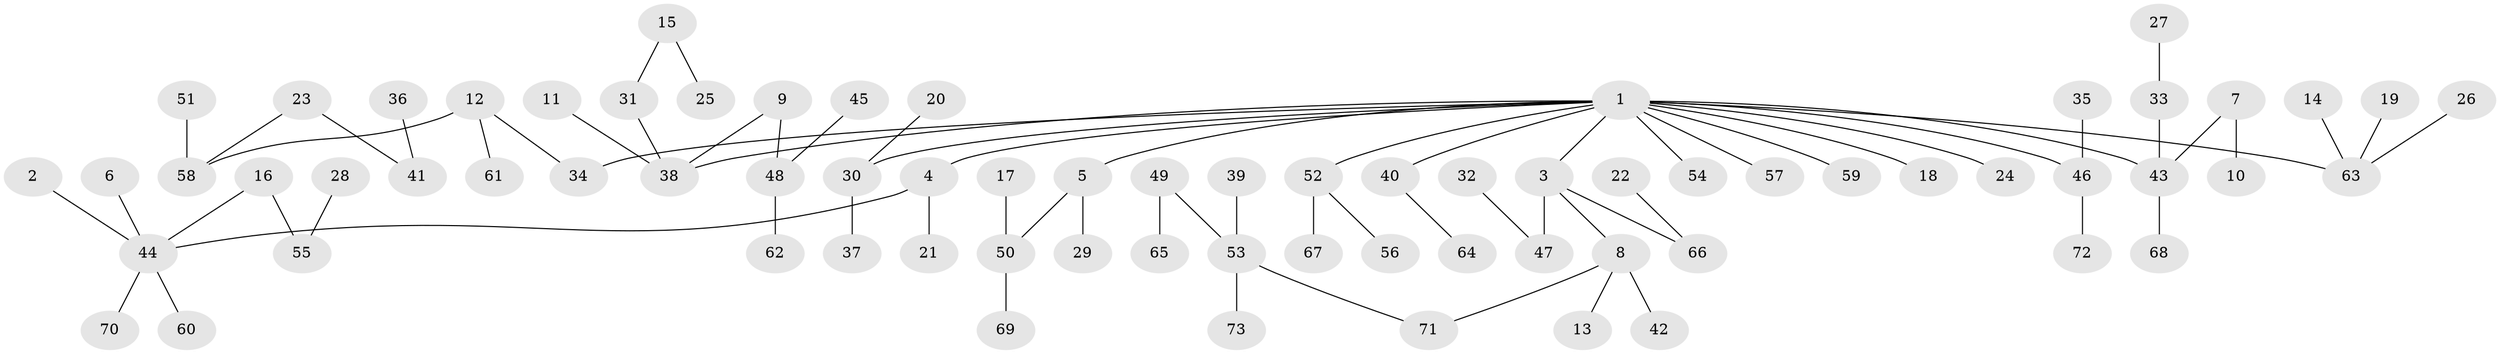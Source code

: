 // original degree distribution, {2: 0.2328767123287671, 8: 0.0136986301369863, 4: 0.0684931506849315, 3: 0.1232876712328767, 5: 0.0410958904109589, 7: 0.00684931506849315, 1: 0.5136986301369864}
// Generated by graph-tools (version 1.1) at 2025/26/03/09/25 03:26:27]
// undirected, 73 vertices, 72 edges
graph export_dot {
graph [start="1"]
  node [color=gray90,style=filled];
  1;
  2;
  3;
  4;
  5;
  6;
  7;
  8;
  9;
  10;
  11;
  12;
  13;
  14;
  15;
  16;
  17;
  18;
  19;
  20;
  21;
  22;
  23;
  24;
  25;
  26;
  27;
  28;
  29;
  30;
  31;
  32;
  33;
  34;
  35;
  36;
  37;
  38;
  39;
  40;
  41;
  42;
  43;
  44;
  45;
  46;
  47;
  48;
  49;
  50;
  51;
  52;
  53;
  54;
  55;
  56;
  57;
  58;
  59;
  60;
  61;
  62;
  63;
  64;
  65;
  66;
  67;
  68;
  69;
  70;
  71;
  72;
  73;
  1 -- 3 [weight=1.0];
  1 -- 4 [weight=1.0];
  1 -- 5 [weight=1.0];
  1 -- 18 [weight=1.0];
  1 -- 24 [weight=1.0];
  1 -- 30 [weight=1.0];
  1 -- 34 [weight=1.0];
  1 -- 38 [weight=1.0];
  1 -- 40 [weight=1.0];
  1 -- 43 [weight=1.0];
  1 -- 46 [weight=1.0];
  1 -- 52 [weight=1.0];
  1 -- 54 [weight=1.0];
  1 -- 57 [weight=1.0];
  1 -- 59 [weight=1.0];
  1 -- 63 [weight=1.0];
  2 -- 44 [weight=1.0];
  3 -- 8 [weight=1.0];
  3 -- 47 [weight=1.0];
  3 -- 66 [weight=1.0];
  4 -- 21 [weight=1.0];
  4 -- 44 [weight=1.0];
  5 -- 29 [weight=1.0];
  5 -- 50 [weight=1.0];
  6 -- 44 [weight=1.0];
  7 -- 10 [weight=1.0];
  7 -- 43 [weight=1.0];
  8 -- 13 [weight=1.0];
  8 -- 42 [weight=1.0];
  8 -- 71 [weight=1.0];
  9 -- 38 [weight=1.0];
  9 -- 48 [weight=1.0];
  11 -- 38 [weight=1.0];
  12 -- 34 [weight=1.0];
  12 -- 58 [weight=1.0];
  12 -- 61 [weight=1.0];
  14 -- 63 [weight=1.0];
  15 -- 25 [weight=1.0];
  15 -- 31 [weight=1.0];
  16 -- 44 [weight=1.0];
  16 -- 55 [weight=1.0];
  17 -- 50 [weight=1.0];
  19 -- 63 [weight=1.0];
  20 -- 30 [weight=1.0];
  22 -- 66 [weight=1.0];
  23 -- 41 [weight=1.0];
  23 -- 58 [weight=1.0];
  26 -- 63 [weight=1.0];
  27 -- 33 [weight=1.0];
  28 -- 55 [weight=1.0];
  30 -- 37 [weight=1.0];
  31 -- 38 [weight=1.0];
  32 -- 47 [weight=1.0];
  33 -- 43 [weight=1.0];
  35 -- 46 [weight=1.0];
  36 -- 41 [weight=1.0];
  39 -- 53 [weight=1.0];
  40 -- 64 [weight=1.0];
  43 -- 68 [weight=1.0];
  44 -- 60 [weight=1.0];
  44 -- 70 [weight=1.0];
  45 -- 48 [weight=1.0];
  46 -- 72 [weight=1.0];
  48 -- 62 [weight=1.0];
  49 -- 53 [weight=1.0];
  49 -- 65 [weight=1.0];
  50 -- 69 [weight=1.0];
  51 -- 58 [weight=1.0];
  52 -- 56 [weight=1.0];
  52 -- 67 [weight=1.0];
  53 -- 71 [weight=1.0];
  53 -- 73 [weight=1.0];
}
